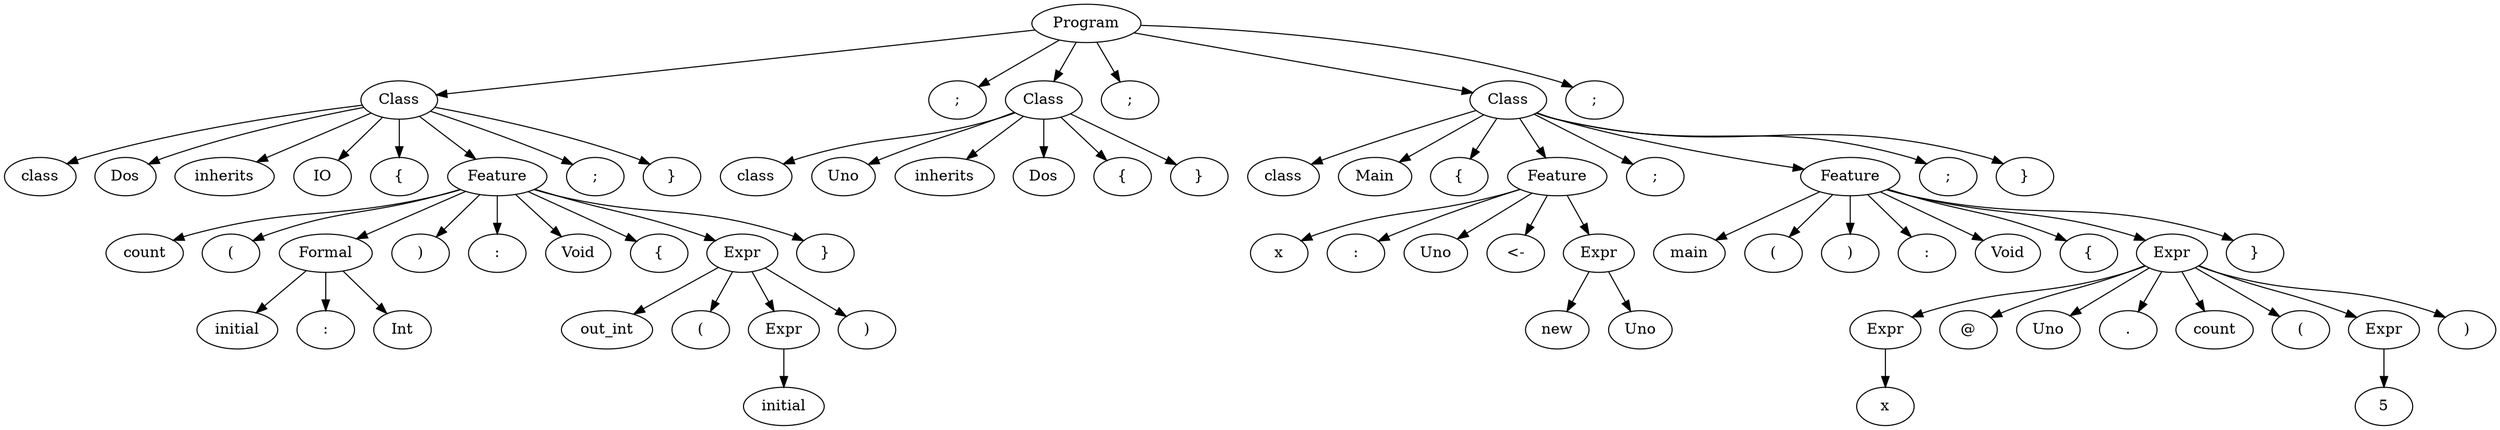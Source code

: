 digraph {
	0 [label=Program]
	0 -> 1
	1 [label=Class]
	1 -> 2
	2 [label=class]
	1 -> 3
	3 [label=Dos]
	1 -> 4
	4 [label=inherits]
	1 -> 5
	5 [label=IO]
	1 -> 6
	6 [label="{"]
	1 -> 7
	7 [label=Feature]
	7 -> 8
	8 [label=count]
	7 -> 9
	9 [label="("]
	7 -> 10
	10 [label=Formal]
	10 -> 11
	11 [label=initial]
	10 -> 12
	12 [label=":"]
	10 -> 13
	13 [label=Int]
	7 -> 14
	14 [label=")"]
	7 -> 15
	15 [label=":"]
	7 -> 16
	16 [label=Void]
	7 -> 17
	17 [label="{"]
	7 -> 18
	18 [label=Expr]
	18 -> 19
	19 [label=out_int]
	18 -> 20
	20 [label="("]
	18 -> 21
	21 [label=Expr]
	21 -> 22
	22 [label=initial]
	18 -> 23
	23 [label=")"]
	7 -> 24
	24 [label="}"]
	1 -> 25
	25 [label=";"]
	1 -> 26
	26 [label="}"]
	0 -> 27
	27 [label=";"]
	0 -> 28
	28 [label=Class]
	28 -> 29
	29 [label=class]
	28 -> 30
	30 [label=Uno]
	28 -> 31
	31 [label=inherits]
	28 -> 32
	32 [label=Dos]
	28 -> 33
	33 [label="{"]
	28 -> 34
	34 [label="}"]
	0 -> 35
	35 [label=";"]
	0 -> 36
	36 [label=Class]
	36 -> 37
	37 [label=class]
	36 -> 38
	38 [label=Main]
	36 -> 39
	39 [label="{"]
	36 -> 40
	40 [label=Feature]
	40 -> 41
	41 [label=x]
	40 -> 42
	42 [label=":"]
	40 -> 43
	43 [label=Uno]
	40 -> 44
	44 [label="<-"]
	40 -> 45
	45 [label=Expr]
	45 -> 46
	46 [label=new]
	45 -> 47
	47 [label=Uno]
	36 -> 48
	48 [label=";"]
	36 -> 49
	49 [label=Feature]
	49 -> 50
	50 [label=main]
	49 -> 51
	51 [label="("]
	49 -> 52
	52 [label=")"]
	49 -> 53
	53 [label=":"]
	49 -> 54
	54 [label=Void]
	49 -> 55
	55 [label="{"]
	49 -> 56
	56 [label=Expr]
	56 -> 57
	57 [label=Expr]
	57 -> 58
	58 [label=x]
	56 -> 59
	59 [label="@"]
	56 -> 60
	60 [label=Uno]
	56 -> 61
	61 [label="."]
	56 -> 62
	62 [label=count]
	56 -> 63
	63 [label="("]
	56 -> 64
	64 [label=Expr]
	64 -> 65
	65 [label=5]
	56 -> 66
	66 [label=")"]
	49 -> 67
	67 [label="}"]
	36 -> 68
	68 [label=";"]
	36 -> 69
	69 [label="}"]
	0 -> 70
	70 [label=";"]
}
